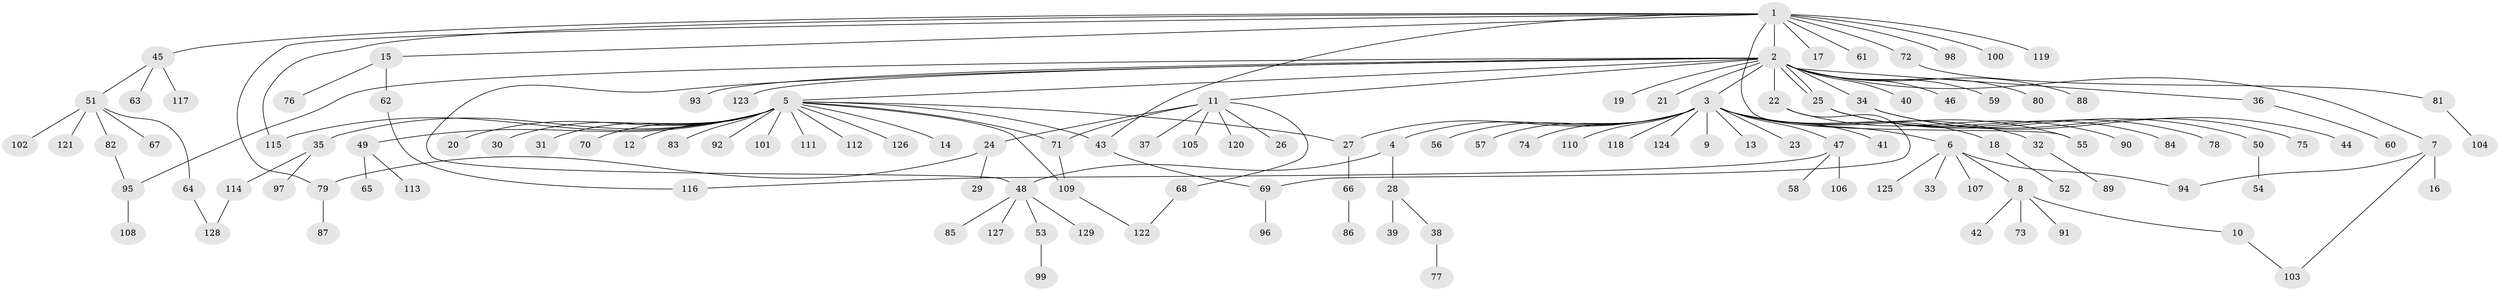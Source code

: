 // coarse degree distribution, {13: 0.012987012987012988, 21: 0.012987012987012988, 10: 0.012987012987012988, 3: 0.1038961038961039, 19: 0.012987012987012988, 6: 0.012987012987012988, 4: 0.012987012987012988, 5: 0.025974025974025976, 2: 0.15584415584415584, 1: 0.6363636363636364}
// Generated by graph-tools (version 1.1) at 2025/17/03/04/25 18:17:57]
// undirected, 129 vertices, 144 edges
graph export_dot {
graph [start="1"]
  node [color=gray90,style=filled];
  1;
  2;
  3;
  4;
  5;
  6;
  7;
  8;
  9;
  10;
  11;
  12;
  13;
  14;
  15;
  16;
  17;
  18;
  19;
  20;
  21;
  22;
  23;
  24;
  25;
  26;
  27;
  28;
  29;
  30;
  31;
  32;
  33;
  34;
  35;
  36;
  37;
  38;
  39;
  40;
  41;
  42;
  43;
  44;
  45;
  46;
  47;
  48;
  49;
  50;
  51;
  52;
  53;
  54;
  55;
  56;
  57;
  58;
  59;
  60;
  61;
  62;
  63;
  64;
  65;
  66;
  67;
  68;
  69;
  70;
  71;
  72;
  73;
  74;
  75;
  76;
  77;
  78;
  79;
  80;
  81;
  82;
  83;
  84;
  85;
  86;
  87;
  88;
  89;
  90;
  91;
  92;
  93;
  94;
  95;
  96;
  97;
  98;
  99;
  100;
  101;
  102;
  103;
  104;
  105;
  106;
  107;
  108;
  109;
  110;
  111;
  112;
  113;
  114;
  115;
  116;
  117;
  118;
  119;
  120;
  121;
  122;
  123;
  124;
  125;
  126;
  127;
  128;
  129;
  1 -- 2;
  1 -- 15;
  1 -- 17;
  1 -- 43;
  1 -- 45;
  1 -- 55;
  1 -- 61;
  1 -- 72;
  1 -- 79;
  1 -- 98;
  1 -- 100;
  1 -- 115;
  1 -- 119;
  2 -- 3;
  2 -- 5;
  2 -- 7;
  2 -- 11;
  2 -- 19;
  2 -- 21;
  2 -- 22;
  2 -- 25;
  2 -- 25;
  2 -- 34;
  2 -- 36;
  2 -- 40;
  2 -- 46;
  2 -- 48;
  2 -- 59;
  2 -- 80;
  2 -- 88;
  2 -- 93;
  2 -- 95;
  2 -- 123;
  3 -- 4;
  3 -- 6;
  3 -- 9;
  3 -- 13;
  3 -- 18;
  3 -- 23;
  3 -- 27;
  3 -- 32;
  3 -- 41;
  3 -- 47;
  3 -- 55;
  3 -- 56;
  3 -- 57;
  3 -- 74;
  3 -- 110;
  3 -- 118;
  3 -- 124;
  4 -- 28;
  4 -- 48;
  5 -- 12;
  5 -- 14;
  5 -- 20;
  5 -- 27;
  5 -- 30;
  5 -- 31;
  5 -- 35;
  5 -- 43;
  5 -- 49;
  5 -- 70;
  5 -- 71;
  5 -- 83;
  5 -- 92;
  5 -- 101;
  5 -- 109;
  5 -- 111;
  5 -- 112;
  5 -- 115;
  5 -- 126;
  6 -- 8;
  6 -- 33;
  6 -- 94;
  6 -- 107;
  6 -- 125;
  7 -- 16;
  7 -- 94;
  7 -- 103;
  8 -- 10;
  8 -- 42;
  8 -- 73;
  8 -- 91;
  10 -- 103;
  11 -- 24;
  11 -- 26;
  11 -- 37;
  11 -- 68;
  11 -- 71;
  11 -- 105;
  11 -- 120;
  15 -- 62;
  15 -- 76;
  18 -- 52;
  22 -- 69;
  22 -- 90;
  24 -- 29;
  24 -- 79;
  25 -- 50;
  25 -- 78;
  25 -- 84;
  27 -- 66;
  28 -- 38;
  28 -- 39;
  32 -- 89;
  34 -- 44;
  34 -- 75;
  35 -- 97;
  35 -- 114;
  36 -- 60;
  38 -- 77;
  43 -- 69;
  45 -- 51;
  45 -- 63;
  45 -- 117;
  47 -- 58;
  47 -- 106;
  47 -- 116;
  48 -- 53;
  48 -- 85;
  48 -- 127;
  48 -- 129;
  49 -- 65;
  49 -- 113;
  50 -- 54;
  51 -- 64;
  51 -- 67;
  51 -- 82;
  51 -- 102;
  51 -- 121;
  53 -- 99;
  62 -- 116;
  64 -- 128;
  66 -- 86;
  68 -- 122;
  69 -- 96;
  71 -- 109;
  72 -- 81;
  79 -- 87;
  81 -- 104;
  82 -- 95;
  95 -- 108;
  109 -- 122;
  114 -- 128;
}
